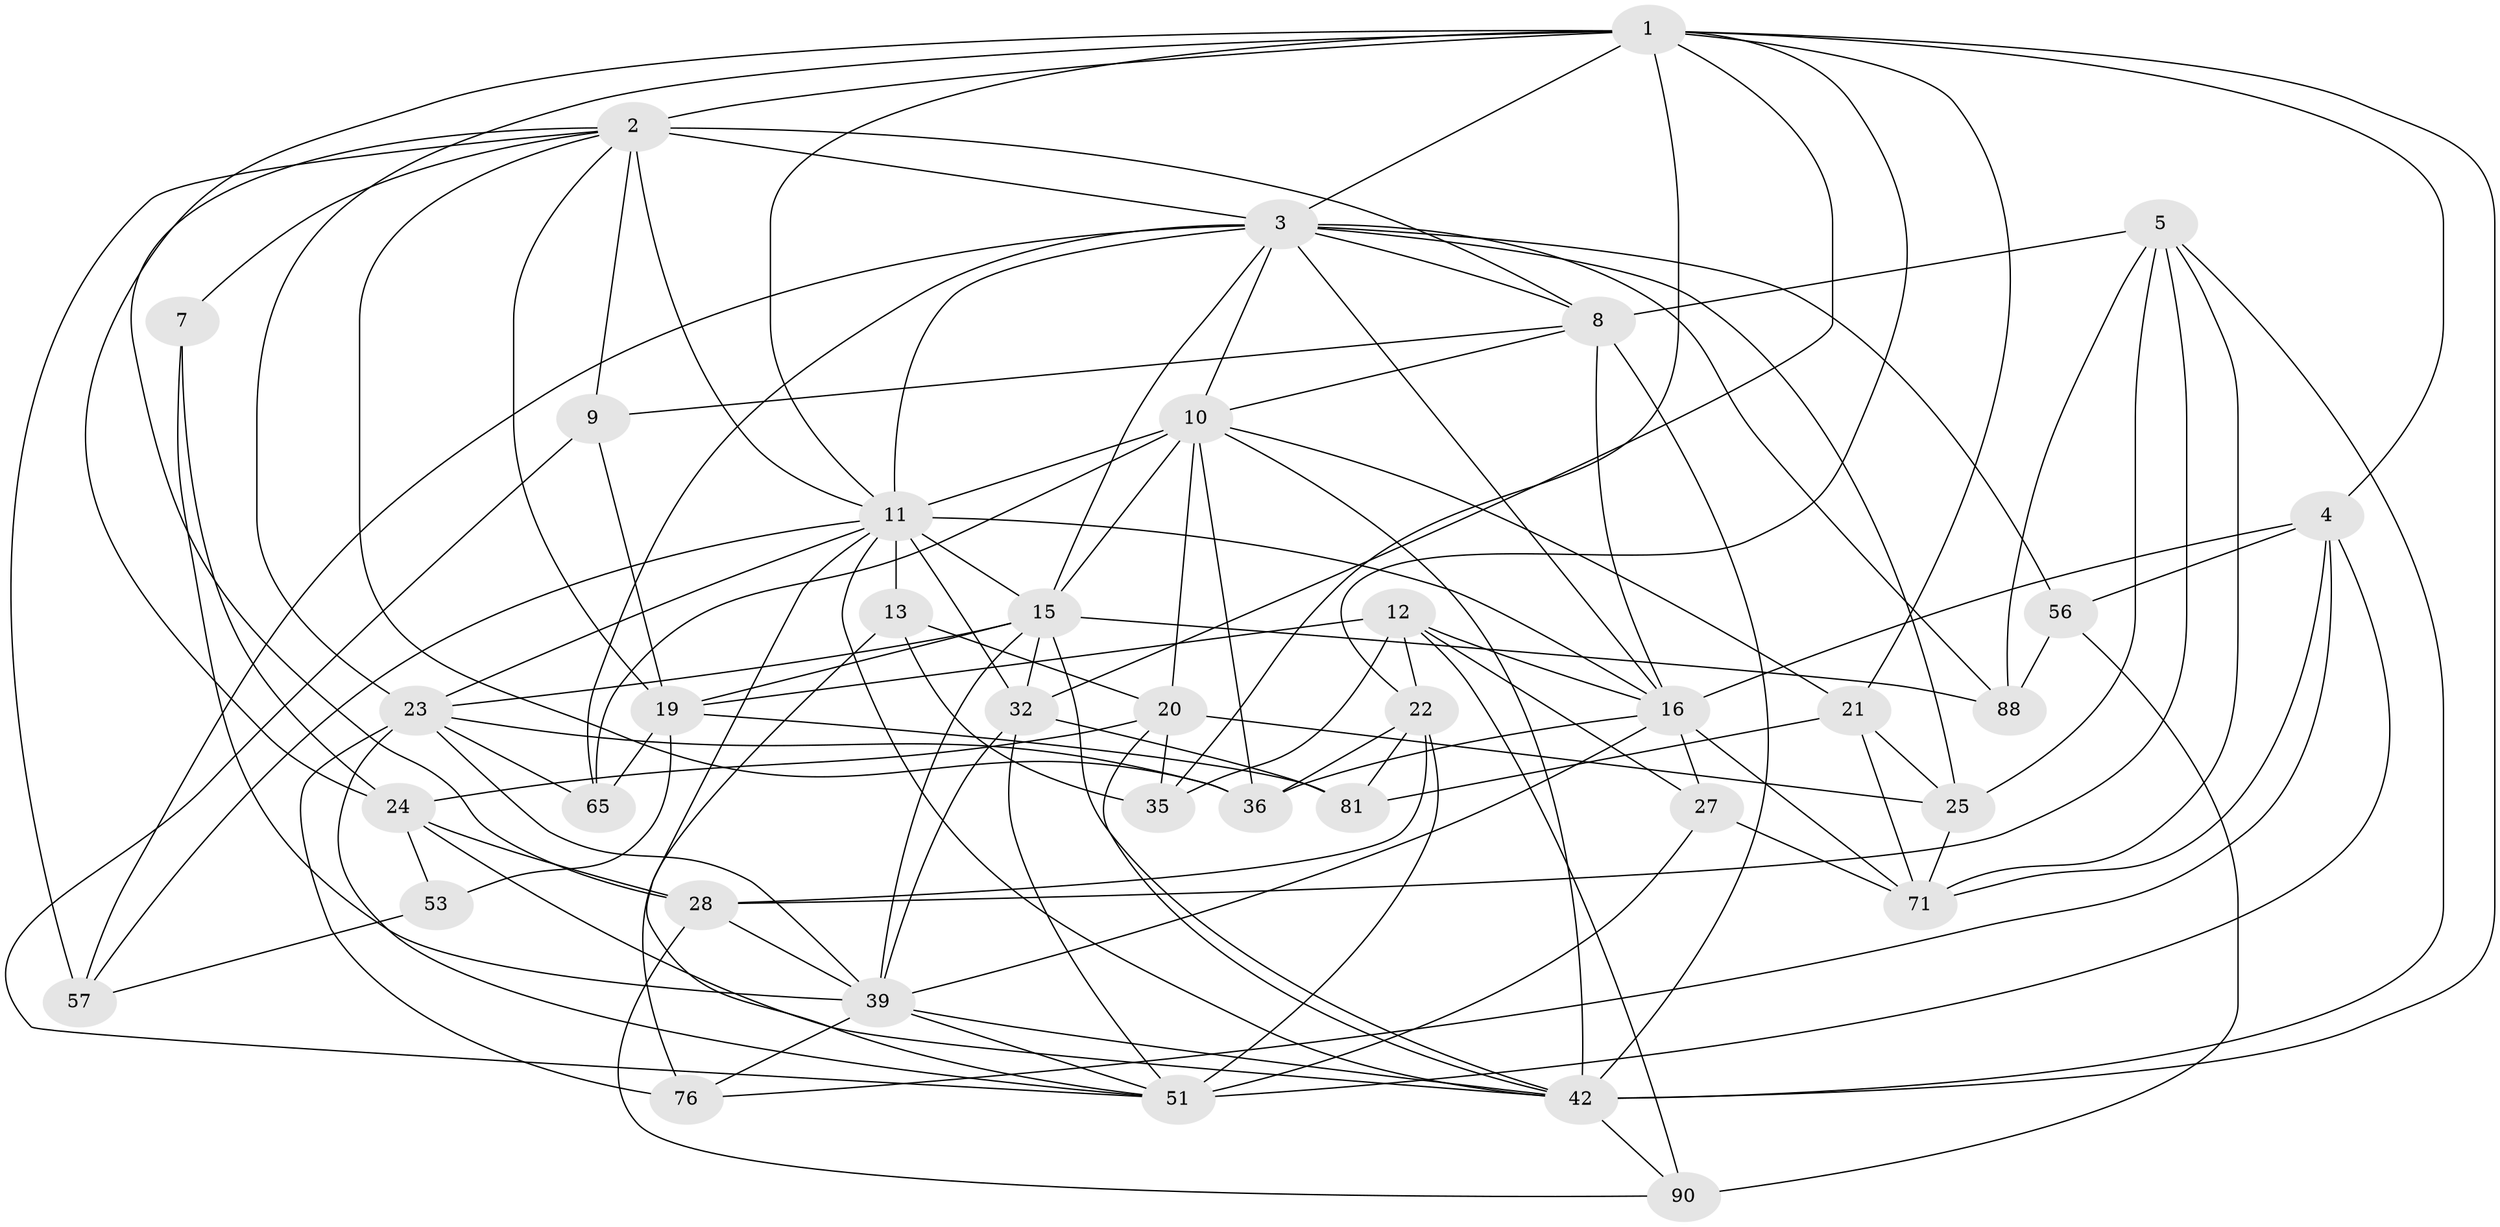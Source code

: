 // original degree distribution, {4: 1.0}
// Generated by graph-tools (version 1.1) at 2025/20/03/04/25 18:20:36]
// undirected, 38 vertices, 120 edges
graph export_dot {
graph [start="1"]
  node [color=gray90,style=filled];
  1 [super="+69+62+6"];
  2 [super="+17+47"];
  3 [super="+64+75+94"];
  4 [super="+37"];
  5 [super="+26"];
  7;
  8 [super="+43"];
  9;
  10 [super="+83+54"];
  11 [super="+34+50+14"];
  12 [super="+96"];
  13;
  15 [super="+60+48"];
  16 [super="+77+18"];
  19 [super="+38"];
  20 [super="+29"];
  21 [super="+41"];
  22 [super="+73"];
  23 [super="+30+33"];
  24 [super="+58"];
  25 [super="+46"];
  27;
  28 [super="+92"];
  32 [super="+66"];
  35;
  36 [super="+49"];
  39 [super="+89+61"];
  42 [super="+85+45"];
  51 [super="+93+68"];
  53;
  56;
  57;
  65;
  71 [super="+72"];
  76;
  81;
  88;
  90;
  1 -- 35;
  1 -- 24;
  1 -- 11;
  1 -- 21;
  1 -- 3;
  1 -- 32;
  1 -- 42;
  1 -- 2 [weight=2];
  1 -- 4;
  1 -- 22;
  1 -- 23;
  2 -- 57;
  2 -- 3 [weight=2];
  2 -- 7 [weight=2];
  2 -- 8 [weight=2];
  2 -- 9;
  2 -- 36;
  2 -- 11;
  2 -- 28;
  2 -- 19;
  3 -- 56;
  3 -- 88;
  3 -- 57;
  3 -- 15;
  3 -- 25;
  3 -- 65;
  3 -- 10;
  3 -- 16 [weight=2];
  3 -- 8;
  3 -- 11;
  4 -- 56;
  4 -- 51;
  4 -- 71;
  4 -- 76;
  4 -- 16;
  5 -- 25;
  5 -- 28;
  5 -- 88;
  5 -- 71;
  5 -- 8;
  5 -- 42;
  7 -- 39;
  7 -- 24;
  8 -- 9;
  8 -- 10;
  8 -- 16;
  8 -- 42;
  9 -- 51;
  9 -- 19;
  10 -- 65;
  10 -- 11 [weight=3];
  10 -- 42;
  10 -- 36 [weight=2];
  10 -- 20;
  10 -- 21;
  10 -- 15;
  11 -- 32;
  11 -- 13;
  11 -- 51;
  11 -- 23;
  11 -- 16;
  11 -- 57;
  11 -- 15;
  11 -- 42;
  12 -- 90;
  12 -- 27;
  12 -- 35;
  12 -- 19;
  12 -- 22;
  12 -- 16;
  13 -- 76;
  13 -- 35;
  13 -- 20;
  15 -- 42;
  15 -- 23;
  15 -- 39 [weight=2];
  15 -- 32;
  15 -- 19;
  15 -- 88;
  16 -- 71;
  16 -- 36;
  16 -- 39;
  16 -- 27;
  19 -- 65;
  19 -- 53 [weight=2];
  19 -- 81;
  20 -- 35;
  20 -- 42;
  20 -- 25;
  20 -- 24;
  21 -- 81;
  21 -- 25;
  21 -- 71 [weight=2];
  22 -- 51 [weight=3];
  22 -- 36;
  22 -- 81;
  22 -- 28;
  23 -- 36;
  23 -- 39;
  23 -- 65;
  23 -- 51;
  23 -- 76;
  24 -- 53;
  24 -- 42;
  24 -- 28;
  25 -- 71 [weight=2];
  27 -- 51;
  27 -- 71;
  28 -- 90;
  28 -- 39;
  32 -- 51;
  32 -- 81;
  32 -- 39;
  39 -- 51;
  39 -- 76;
  39 -- 42;
  42 -- 90;
  53 -- 57;
  56 -- 88;
  56 -- 90;
}
